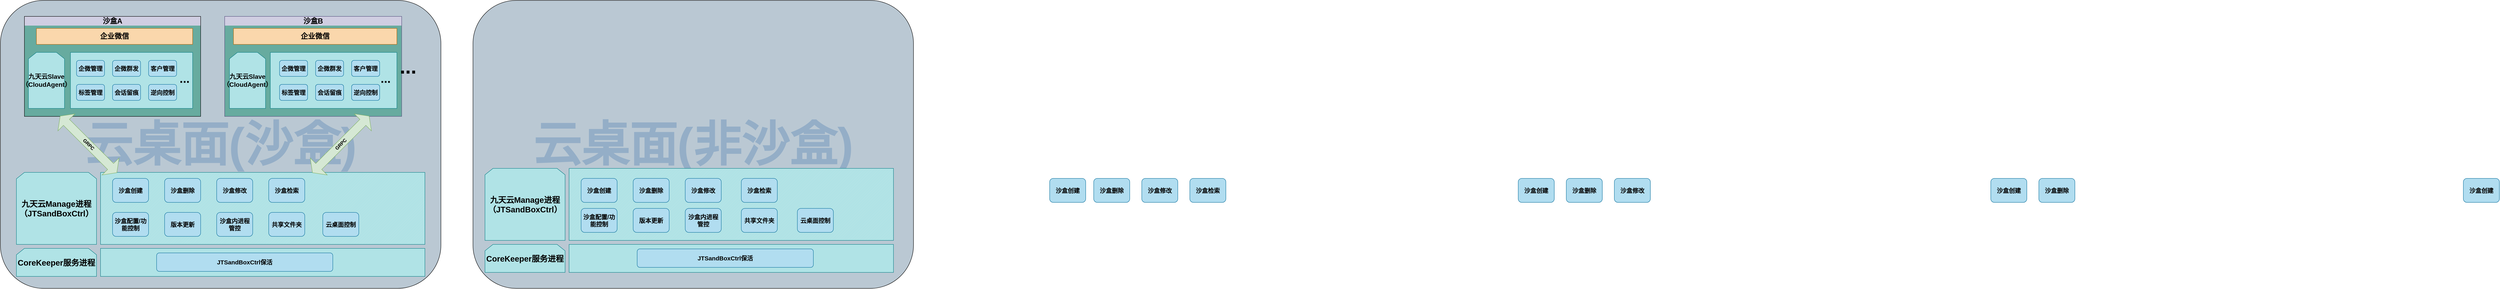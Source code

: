 <mxfile version="24.7.6">
  <diagram name="第 1 页" id="ROWNbDEXqqBWKoR7fFpO">
    <mxGraphModel dx="2206" dy="1148" grid="1" gridSize="10" guides="1" tooltips="1" connect="1" arrows="1" fold="1" page="1" pageScale="1" pageWidth="827" pageHeight="1169" math="0" shadow="0">
      <root>
        <mxCell id="0" />
        <mxCell id="1" parent="0" />
        <mxCell id="NVcDMvNec6-EQihZazwp-2" value="&lt;h1 style=&quot;font-size: 120px;&quot;&gt;&lt;font&gt;云桌面(沙盒)&lt;/font&gt;&lt;/h1&gt;" style="rounded=1;whiteSpace=wrap;html=1;fillColor=#BAC8D3;strokeColor=default;fontColor=#004C99;labelBackgroundColor=none;textShadow=0;textOpacity=20;fillStyle=solid;" parent="1" vertex="1">
          <mxGeometry x="50" y="80" width="1100" height="720" as="geometry" />
        </mxCell>
        <mxCell id="NVcDMvNec6-EQihZazwp-4" value="" style="verticalLabelPosition=bottom;verticalAlign=top;html=1;shape=mxgraph.basic.patternFillRect;fillStyle=diag;step=5;fillStrokeWidth=0.2;fillStrokeColor=#dddddd;fillColor=#b0e3e6;strokeColor=#0e8088;" parent="1" vertex="1">
          <mxGeometry x="300" y="510" width="810" height="180" as="geometry" />
        </mxCell>
        <mxCell id="NVcDMvNec6-EQihZazwp-5" value="&lt;b style=&quot;font-size: 20px;&quot;&gt;九天云Manage进程&lt;br&gt;（JTSandBoxCtrl）&lt;/b&gt;" style="shape=loopLimit;whiteSpace=wrap;html=1;fillColor=#b0e3e6;strokeColor=#0e8088;" parent="1" vertex="1">
          <mxGeometry x="90" y="510" width="200" height="180" as="geometry" />
        </mxCell>
        <mxCell id="NVcDMvNec6-EQihZazwp-7" value="&lt;b style=&quot;font-size: 15px;&quot;&gt;沙盒创建&lt;/b&gt;" style="rounded=1;whiteSpace=wrap;html=1;fillColor=#b1ddf0;strokeColor=#10739e;" parent="1" vertex="1">
          <mxGeometry x="330" y="525" width="90" height="60" as="geometry" />
        </mxCell>
        <mxCell id="NVcDMvNec6-EQihZazwp-8" value="&lt;b style=&quot;font-size: 15px;&quot;&gt;沙盒删除&lt;/b&gt;" style="rounded=1;whiteSpace=wrap;html=1;fillColor=#b1ddf0;strokeColor=#10739e;" parent="1" vertex="1">
          <mxGeometry x="460" y="525" width="90" height="60" as="geometry" />
        </mxCell>
        <mxCell id="NVcDMvNec6-EQihZazwp-9" value="&lt;b style=&quot;font-size: 15px;&quot;&gt;沙盒修改&lt;/b&gt;" style="rounded=1;whiteSpace=wrap;html=1;fillColor=#b1ddf0;strokeColor=#10739e;" parent="1" vertex="1">
          <mxGeometry x="590" y="525" width="90" height="60" as="geometry" />
        </mxCell>
        <mxCell id="NVcDMvNec6-EQihZazwp-10" value="&lt;b style=&quot;font-size: 15px;&quot;&gt;沙盒检索&lt;/b&gt;" style="rounded=1;whiteSpace=wrap;html=1;fillColor=#b1ddf0;strokeColor=#10739e;" parent="1" vertex="1">
          <mxGeometry x="720" y="525" width="90" height="60" as="geometry" />
        </mxCell>
        <mxCell id="NVcDMvNec6-EQihZazwp-13" value="&lt;span style=&quot;font-size: 15px;&quot;&gt;&lt;b&gt;版本更新&lt;/b&gt;&lt;/span&gt;" style="rounded=1;whiteSpace=wrap;html=1;fillColor=#b1ddf0;strokeColor=#10739e;" parent="1" vertex="1">
          <mxGeometry x="460" y="610" width="90" height="60" as="geometry" />
        </mxCell>
        <mxCell id="NVcDMvNec6-EQihZazwp-14" value="&lt;span style=&quot;font-size: 15px;&quot;&gt;&lt;b&gt;沙盒内进程管控&lt;/b&gt;&lt;/span&gt;" style="rounded=1;whiteSpace=wrap;html=1;fillColor=#b1ddf0;strokeColor=#10739e;" parent="1" vertex="1">
          <mxGeometry x="590" y="610" width="90" height="60" as="geometry" />
        </mxCell>
        <mxCell id="NVcDMvNec6-EQihZazwp-17" value="&lt;span style=&quot;font-size: 15px;&quot;&gt;&lt;b&gt;共享文件夹&lt;/b&gt;&lt;/span&gt;" style="rounded=1;whiteSpace=wrap;html=1;fillColor=#b1ddf0;strokeColor=#10739e;" parent="1" vertex="1">
          <mxGeometry x="720" y="610" width="90" height="60" as="geometry" />
        </mxCell>
        <mxCell id="NVcDMvNec6-EQihZazwp-19" value="&lt;span style=&quot;font-size: 15px;&quot;&gt;&lt;b&gt;沙盒配置/功能控制&lt;/b&gt;&lt;/span&gt;" style="rounded=1;whiteSpace=wrap;html=1;fillColor=#b1ddf0;strokeColor=#10739e;" parent="1" vertex="1">
          <mxGeometry x="330" y="610" width="90" height="60" as="geometry" />
        </mxCell>
        <mxCell id="NVcDMvNec6-EQihZazwp-22" value="&lt;span style=&quot;font-size: 15px;&quot;&gt;&lt;b&gt;云桌面控制&lt;/b&gt;&lt;/span&gt;" style="rounded=1;whiteSpace=wrap;html=1;fillColor=#b1ddf0;strokeColor=#10739e;" parent="1" vertex="1">
          <mxGeometry x="855" y="610" width="90" height="60" as="geometry" />
        </mxCell>
        <mxCell id="NVcDMvNec6-EQihZazwp-23" value="&lt;b&gt;&lt;font style=&quot;font-size: 20px;&quot;&gt;CoreKeeper服务进程&lt;/font&gt;&lt;/b&gt;" style="shape=loopLimit;whiteSpace=wrap;html=1;fillColor=#b0e3e6;strokeColor=#0e8088;" parent="1" vertex="1">
          <mxGeometry x="90" y="700" width="200" height="70" as="geometry" />
        </mxCell>
        <mxCell id="NVcDMvNec6-EQihZazwp-24" value="" style="rounded=0;whiteSpace=wrap;html=1;fillColor=#b0e3e6;strokeColor=#0e8088;" parent="1" vertex="1">
          <mxGeometry x="300" y="700" width="810" height="70" as="geometry" />
        </mxCell>
        <mxCell id="NVcDMvNec6-EQihZazwp-25" value="&lt;b style=&quot;&quot;&gt;&lt;font style=&quot;font-size: 15px;&quot;&gt;JTSandBoxCtrl保活&lt;/font&gt;&lt;/b&gt;" style="rounded=1;whiteSpace=wrap;html=1;fillColor=#b1ddf0;strokeColor=#10739e;" parent="1" vertex="1">
          <mxGeometry x="440" y="711.25" width="440" height="46.25" as="geometry" />
        </mxCell>
        <mxCell id="NVcDMvNec6-EQihZazwp-29" value="&lt;h2&gt;沙盒A&lt;/h2&gt;" style="swimlane;whiteSpace=wrap;html=1;fillColor=#d0cee2;strokeColor=default;swimlaneLine=0;glass=0;rounded=0;swimlaneFillColor=#67AB9F;" parent="1" vertex="1">
          <mxGeometry x="110" y="120" width="440" height="250" as="geometry" />
        </mxCell>
        <mxCell id="NVcDMvNec6-EQihZazwp-43" value="&lt;span style=&quot;font-size: 16px;&quot;&gt;&lt;b&gt;九天云Slave&lt;br&gt;&lt;/b&gt;&lt;/span&gt;&lt;div&gt;&lt;span style=&quot;font-size: 16px;&quot;&gt;&lt;b&gt;（&lt;/b&gt;&lt;/span&gt;&lt;b&gt;&lt;font style=&quot;font-size: 16px;&quot;&gt;CloudAgent&lt;/font&gt;&lt;/b&gt;&lt;span style=&quot;font-size: 16px;&quot;&gt;&lt;b&gt;）&lt;/b&gt;&lt;/span&gt;&lt;/div&gt;" style="shape=loopLimit;whiteSpace=wrap;html=1;fillColor=#b0e3e6;strokeColor=#0e8088;" parent="NVcDMvNec6-EQihZazwp-29" vertex="1">
          <mxGeometry x="10" y="90" width="90" height="140" as="geometry" />
        </mxCell>
        <mxCell id="NVcDMvNec6-EQihZazwp-45" value="" style="rounded=0;whiteSpace=wrap;html=1;fillColor=#b0e3e6;strokeColor=#0e8088;" parent="NVcDMvNec6-EQihZazwp-29" vertex="1">
          <mxGeometry x="115" y="90" width="305" height="140" as="geometry" />
        </mxCell>
        <mxCell id="NVcDMvNec6-EQihZazwp-47" value="&lt;b style=&quot;font-size: 15px;&quot;&gt;企微管理&lt;/b&gt;" style="rounded=1;whiteSpace=wrap;html=1;fillColor=#b1ddf0;strokeColor=#10739e;" parent="NVcDMvNec6-EQihZazwp-29" vertex="1">
          <mxGeometry x="130" y="110" width="70" height="40" as="geometry" />
        </mxCell>
        <mxCell id="NVcDMvNec6-EQihZazwp-48" value="&lt;span style=&quot;font-size: 15px;&quot;&gt;&lt;b&gt;企微群发&lt;/b&gt;&lt;/span&gt;" style="rounded=1;whiteSpace=wrap;html=1;fillColor=#b1ddf0;strokeColor=#10739e;" parent="NVcDMvNec6-EQihZazwp-29" vertex="1">
          <mxGeometry x="220" y="110" width="70" height="40" as="geometry" />
        </mxCell>
        <mxCell id="NVcDMvNec6-EQihZazwp-49" value="&lt;span style=&quot;font-size: 15px;&quot;&gt;&lt;b&gt;客户管理&lt;/b&gt;&lt;/span&gt;" style="rounded=1;whiteSpace=wrap;html=1;fillColor=#b1ddf0;strokeColor=#10739e;" parent="NVcDMvNec6-EQihZazwp-29" vertex="1">
          <mxGeometry x="310" y="110" width="70" height="40" as="geometry" />
        </mxCell>
        <mxCell id="NVcDMvNec6-EQihZazwp-56" value="&lt;span style=&quot;font-size: 15px;&quot;&gt;&lt;b&gt;标签管理&lt;/b&gt;&lt;/span&gt;" style="rounded=1;whiteSpace=wrap;html=1;fillColor=#b1ddf0;strokeColor=#10739e;" parent="NVcDMvNec6-EQihZazwp-29" vertex="1">
          <mxGeometry x="130" y="170" width="70" height="40" as="geometry" />
        </mxCell>
        <mxCell id="NVcDMvNec6-EQihZazwp-57" value="&lt;span style=&quot;font-size: 15px;&quot;&gt;&lt;b&gt;会话留痕&lt;/b&gt;&lt;/span&gt;" style="rounded=1;whiteSpace=wrap;html=1;fillColor=#b1ddf0;strokeColor=#10739e;" parent="NVcDMvNec6-EQihZazwp-29" vertex="1">
          <mxGeometry x="220" y="170" width="70" height="40" as="geometry" />
        </mxCell>
        <mxCell id="NVcDMvNec6-EQihZazwp-58" value="&lt;span style=&quot;font-size: 15px;&quot;&gt;&lt;b&gt;逆向控制&lt;/b&gt;&lt;/span&gt;" style="rounded=1;whiteSpace=wrap;html=1;fillColor=#b1ddf0;strokeColor=#10739e;" parent="NVcDMvNec6-EQihZazwp-29" vertex="1">
          <mxGeometry x="310" y="170" width="70" height="40" as="geometry" />
        </mxCell>
        <mxCell id="NVcDMvNec6-EQihZazwp-84" value="&lt;h1&gt;&lt;font style=&quot;font-size: 30px;&quot;&gt;...&lt;/font&gt;&lt;/h1&gt;" style="text;html=1;align=center;verticalAlign=middle;whiteSpace=wrap;rounded=0;" parent="NVcDMvNec6-EQihZazwp-29" vertex="1">
          <mxGeometry x="370" y="140" width="60" height="30" as="geometry" />
        </mxCell>
        <mxCell id="NVcDMvNec6-EQihZazwp-30" value="&lt;h2&gt;沙盒B&lt;/h2&gt;" style="swimlane;whiteSpace=wrap;html=1;fillColor=#d0cee2;strokeColor=#56517e;swimlaneLine=0;swimlaneFillColor=#67AB9F;" parent="1" vertex="1">
          <mxGeometry x="610" y="120" width="442" height="250" as="geometry" />
        </mxCell>
        <mxCell id="NVcDMvNec6-EQihZazwp-42" value="&lt;h2&gt;企业微信&lt;/h2&gt;" style="rounded=0;whiteSpace=wrap;html=1;fillColor=#fad7ac;strokeColor=#b46504;" parent="NVcDMvNec6-EQihZazwp-30" vertex="1">
          <mxGeometry x="22" y="30" width="408" height="40" as="geometry" />
        </mxCell>
        <mxCell id="NVcDMvNec6-EQihZazwp-44" value="&lt;span style=&quot;font-size: 16px;&quot;&gt;&lt;b&gt;九天云Slave&lt;br&gt;&lt;/b&gt;&lt;/span&gt;&lt;div&gt;&lt;span style=&quot;font-size: 16px;&quot;&gt;&lt;b&gt;（&lt;/b&gt;&lt;/span&gt;&lt;b&gt;&lt;font style=&quot;font-size: 16px;&quot;&gt;CloudAgent&lt;/font&gt;&lt;/b&gt;&lt;span style=&quot;font-size: 16px;&quot;&gt;&lt;b&gt;）&lt;/b&gt;&lt;/span&gt;&lt;/div&gt;" style="shape=loopLimit;whiteSpace=wrap;html=1;fillColor=#b0e3e6;strokeColor=#0e8088;" parent="NVcDMvNec6-EQihZazwp-30" vertex="1">
          <mxGeometry x="12" y="90" width="90" height="140" as="geometry" />
        </mxCell>
        <mxCell id="NVcDMvNec6-EQihZazwp-46" value="" style="rounded=0;whiteSpace=wrap;html=1;fillColor=#b0e3e6;strokeColor=#0e8088;" parent="NVcDMvNec6-EQihZazwp-30" vertex="1">
          <mxGeometry x="114" y="90" width="316" height="140" as="geometry" />
        </mxCell>
        <mxCell id="NVcDMvNec6-EQihZazwp-66" value="&lt;b style=&quot;font-size: 15px;&quot;&gt;企微管理&lt;/b&gt;" style="rounded=1;whiteSpace=wrap;html=1;fillColor=#b1ddf0;strokeColor=#10739e;" parent="NVcDMvNec6-EQihZazwp-30" vertex="1">
          <mxGeometry x="137" y="110" width="70" height="40" as="geometry" />
        </mxCell>
        <mxCell id="NVcDMvNec6-EQihZazwp-67" value="&lt;span style=&quot;font-size: 15px;&quot;&gt;&lt;b&gt;企微群发&lt;/b&gt;&lt;/span&gt;" style="rounded=1;whiteSpace=wrap;html=1;fillColor=#b1ddf0;strokeColor=#10739e;" parent="NVcDMvNec6-EQihZazwp-30" vertex="1">
          <mxGeometry x="227" y="110" width="70" height="40" as="geometry" />
        </mxCell>
        <mxCell id="NVcDMvNec6-EQihZazwp-68" value="&lt;span style=&quot;font-size: 15px;&quot;&gt;&lt;b&gt;客户管理&lt;/b&gt;&lt;/span&gt;" style="rounded=1;whiteSpace=wrap;html=1;fillColor=#b1ddf0;strokeColor=#10739e;" parent="NVcDMvNec6-EQihZazwp-30" vertex="1">
          <mxGeometry x="317" y="110" width="70" height="40" as="geometry" />
        </mxCell>
        <mxCell id="NVcDMvNec6-EQihZazwp-69" value="&lt;span style=&quot;font-size: 15px;&quot;&gt;&lt;b&gt;会话留痕&lt;/b&gt;&lt;/span&gt;" style="rounded=1;whiteSpace=wrap;html=1;fillColor=#b1ddf0;strokeColor=#10739e;" parent="NVcDMvNec6-EQihZazwp-30" vertex="1">
          <mxGeometry x="227" y="170" width="70" height="40" as="geometry" />
        </mxCell>
        <mxCell id="NVcDMvNec6-EQihZazwp-70" value="&lt;span style=&quot;font-size: 15px;&quot;&gt;&lt;b&gt;标签管理&lt;/b&gt;&lt;/span&gt;" style="rounded=1;whiteSpace=wrap;html=1;fillColor=#b1ddf0;strokeColor=#10739e;" parent="NVcDMvNec6-EQihZazwp-30" vertex="1">
          <mxGeometry x="137" y="170" width="70" height="40" as="geometry" />
        </mxCell>
        <mxCell id="NVcDMvNec6-EQihZazwp-71" value="&lt;span style=&quot;font-size: 15px;&quot;&gt;&lt;b&gt;逆向控制&lt;/b&gt;&lt;/span&gt;" style="rounded=1;whiteSpace=wrap;html=1;fillColor=#b1ddf0;strokeColor=#10739e;" parent="NVcDMvNec6-EQihZazwp-30" vertex="1">
          <mxGeometry x="317" y="170" width="70" height="40" as="geometry" />
        </mxCell>
        <mxCell id="NVcDMvNec6-EQihZazwp-73" value="&lt;b style=&quot;font-size: 15px;&quot;&gt;企微管理&lt;/b&gt;" style="rounded=1;whiteSpace=wrap;html=1;fillColor=#b1ddf0;strokeColor=#10739e;" parent="NVcDMvNec6-EQihZazwp-30" vertex="1">
          <mxGeometry x="137" y="110" width="70" height="40" as="geometry" />
        </mxCell>
        <mxCell id="NVcDMvNec6-EQihZazwp-78" value="&lt;span style=&quot;font-size: 15px;&quot;&gt;&lt;b&gt;客户管理&lt;/b&gt;&lt;/span&gt;" style="rounded=1;whiteSpace=wrap;html=1;fillColor=#b1ddf0;strokeColor=#10739e;" parent="NVcDMvNec6-EQihZazwp-30" vertex="1">
          <mxGeometry x="317" y="110" width="70" height="40" as="geometry" />
        </mxCell>
        <mxCell id="NVcDMvNec6-EQihZazwp-79" value="&lt;span style=&quot;font-size: 15px;&quot;&gt;&lt;b&gt;标签管理&lt;/b&gt;&lt;/span&gt;" style="rounded=1;whiteSpace=wrap;html=1;fillColor=#b1ddf0;strokeColor=#10739e;" parent="NVcDMvNec6-EQihZazwp-30" vertex="1">
          <mxGeometry x="137" y="170" width="70" height="40" as="geometry" />
        </mxCell>
        <mxCell id="NVcDMvNec6-EQihZazwp-81" value="&lt;span style=&quot;font-size: 15px;&quot;&gt;&lt;b&gt;会话留痕&lt;/b&gt;&lt;/span&gt;" style="rounded=1;whiteSpace=wrap;html=1;fillColor=#b1ddf0;strokeColor=#10739e;" parent="NVcDMvNec6-EQihZazwp-30" vertex="1">
          <mxGeometry x="227" y="170" width="70" height="40" as="geometry" />
        </mxCell>
        <mxCell id="NVcDMvNec6-EQihZazwp-82" value="&lt;span style=&quot;font-size: 15px;&quot;&gt;&lt;b&gt;逆向控制&lt;/b&gt;&lt;/span&gt;" style="rounded=1;whiteSpace=wrap;html=1;fillColor=#b1ddf0;strokeColor=#10739e;" parent="NVcDMvNec6-EQihZazwp-30" vertex="1">
          <mxGeometry x="317" y="170" width="70" height="40" as="geometry" />
        </mxCell>
        <mxCell id="NVcDMvNec6-EQihZazwp-85" value="&lt;h1&gt;&lt;font style=&quot;font-size: 30px;&quot;&gt;...&lt;/font&gt;&lt;/h1&gt;" style="text;html=1;align=center;verticalAlign=middle;whiteSpace=wrap;rounded=0;" parent="NVcDMvNec6-EQihZazwp-30" vertex="1">
          <mxGeometry x="372" y="140" width="60" height="30" as="geometry" />
        </mxCell>
        <mxCell id="NVcDMvNec6-EQihZazwp-40" value="&lt;h1&gt;&lt;font style=&quot;font-size: 50px;&quot;&gt;...&lt;/font&gt;&lt;/h1&gt;" style="text;html=1;align=center;verticalAlign=middle;whiteSpace=wrap;rounded=0;" parent="1" vertex="1">
          <mxGeometry x="1038" y="230" width="60" height="30" as="geometry" />
        </mxCell>
        <mxCell id="NVcDMvNec6-EQihZazwp-41" value="&lt;h2&gt;企业微信&lt;/h2&gt;" style="rounded=0;whiteSpace=wrap;html=1;fillColor=#fad7ac;strokeColor=#b46504;" parent="1" vertex="1">
          <mxGeometry x="140" y="150" width="390" height="40" as="geometry" />
        </mxCell>
        <mxCell id="yk-Mu6eI_f03VDB1Ltpz-216" value="&lt;h1 style=&quot;font-size: 120px;&quot;&gt;&lt;font&gt;云桌面(非沙盒)&lt;/font&gt;&lt;/h1&gt;" style="rounded=1;whiteSpace=wrap;html=1;fillColor=#BAC8D3;strokeColor=default;fontColor=#004C99;labelBackgroundColor=none;textShadow=0;textOpacity=20;fillStyle=solid;" vertex="1" parent="1">
          <mxGeometry x="1230" y="80" width="1100" height="720" as="geometry" />
        </mxCell>
        <mxCell id="yk-Mu6eI_f03VDB1Ltpz-226" value="&lt;b&gt;GRPC&lt;/b&gt;" style="html=1;shadow=0;dashed=0;align=center;verticalAlign=middle;shape=mxgraph.arrows2.twoWayArrow;dy=0.65;dx=22;rotation=45;fillColor=#d5e8d4;strokeColor=#82b366;" vertex="1" parent="1">
          <mxGeometry x="170" y="410" width="200" height="60" as="geometry" />
        </mxCell>
        <mxCell id="yk-Mu6eI_f03VDB1Ltpz-228" value="&lt;b&gt;GRPC&lt;/b&gt;" style="html=1;shadow=0;dashed=0;align=center;verticalAlign=middle;shape=mxgraph.arrows2.twoWayArrow;dy=0.65;dx=22;rotation=-45;fillColor=#d5e8d4;strokeColor=#82b366;" vertex="1" parent="1">
          <mxGeometry x="800" y="410" width="200" height="60" as="geometry" />
        </mxCell>
        <mxCell id="yk-Mu6eI_f03VDB1Ltpz-232" value="" style="rounded=0;whiteSpace=wrap;html=1;fillColor=#b0e3e6;strokeColor=#0e8088;" vertex="1" parent="1">
          <mxGeometry x="1470" y="690" width="810" height="70" as="geometry" />
        </mxCell>
        <mxCell id="yk-Mu6eI_f03VDB1Ltpz-233" value="&lt;b&gt;&lt;font style=&quot;font-size: 20px;&quot;&gt;CoreKeeper服务进程&lt;/font&gt;&lt;/b&gt;" style="shape=loopLimit;whiteSpace=wrap;html=1;fillColor=#b0e3e6;strokeColor=#0e8088;" vertex="1" parent="1">
          <mxGeometry x="1260" y="690" width="200" height="70" as="geometry" />
        </mxCell>
        <mxCell id="yk-Mu6eI_f03VDB1Ltpz-235" value="&lt;b style=&quot;&quot;&gt;&lt;font style=&quot;font-size: 15px;&quot;&gt;JTSandBoxCtrl保活&lt;/font&gt;&lt;/b&gt;" style="rounded=1;whiteSpace=wrap;html=1;fillColor=#b1ddf0;strokeColor=#10739e;" vertex="1" parent="1">
          <mxGeometry x="1640" y="701.25" width="440" height="46.25" as="geometry" />
        </mxCell>
        <mxCell id="yk-Mu6eI_f03VDB1Ltpz-236" value="&lt;b style=&quot;font-size: 20px;&quot;&gt;九天云Manage进程&lt;br&gt;（JTSandBoxCtrl）&lt;/b&gt;" style="shape=loopLimit;whiteSpace=wrap;html=1;fillColor=#b0e3e6;strokeColor=#0e8088;" vertex="1" parent="1">
          <mxGeometry x="1260" y="500" width="200" height="180" as="geometry" />
        </mxCell>
        <mxCell id="yk-Mu6eI_f03VDB1Ltpz-237" value="" style="verticalLabelPosition=bottom;verticalAlign=top;html=1;shape=mxgraph.basic.patternFillRect;fillStyle=diag;step=5;fillStrokeWidth=0.2;fillStrokeColor=#dddddd;fillColor=#b0e3e6;strokeColor=#0e8088;" vertex="1" parent="1">
          <mxGeometry x="1470" y="500" width="810" height="180" as="geometry" />
        </mxCell>
        <mxCell id="yk-Mu6eI_f03VDB1Ltpz-238" value="&lt;b style=&quot;font-size: 15px;&quot;&gt;沙盒创建&lt;/b&gt;" style="rounded=1;whiteSpace=wrap;html=1;fillColor=#b1ddf0;strokeColor=#10739e;" vertex="1" parent="1">
          <mxGeometry x="1500" y="525" width="90" height="60" as="geometry" />
        </mxCell>
        <mxCell id="yk-Mu6eI_f03VDB1Ltpz-239" value="&lt;b style=&quot;font-size: 15px;&quot;&gt;沙盒创建&lt;/b&gt;" style="rounded=1;whiteSpace=wrap;html=1;fillColor=#b1ddf0;strokeColor=#10739e;" vertex="1" parent="1">
          <mxGeometry x="2670" y="525" width="90" height="60" as="geometry" />
        </mxCell>
        <mxCell id="yk-Mu6eI_f03VDB1Ltpz-240" value="&lt;b style=&quot;font-size: 15px;&quot;&gt;沙盒删除&lt;/b&gt;" style="rounded=1;whiteSpace=wrap;html=1;fillColor=#b1ddf0;strokeColor=#10739e;" vertex="1" parent="1">
          <mxGeometry x="1630" y="525" width="90" height="60" as="geometry" />
        </mxCell>
        <mxCell id="yk-Mu6eI_f03VDB1Ltpz-241" value="&lt;b style=&quot;font-size: 15px;&quot;&gt;沙盒创建&lt;/b&gt;" style="rounded=1;whiteSpace=wrap;html=1;fillColor=#b1ddf0;strokeColor=#10739e;" vertex="1" parent="1">
          <mxGeometry x="3840" y="525" width="90" height="60" as="geometry" />
        </mxCell>
        <mxCell id="yk-Mu6eI_f03VDB1Ltpz-242" value="&lt;b style=&quot;font-size: 15px;&quot;&gt;沙盒删除&lt;/b&gt;" style="rounded=1;whiteSpace=wrap;html=1;fillColor=#b1ddf0;strokeColor=#10739e;" vertex="1" parent="1">
          <mxGeometry x="2780" y="525" width="90" height="60" as="geometry" />
        </mxCell>
        <mxCell id="yk-Mu6eI_f03VDB1Ltpz-243" value="&lt;b style=&quot;font-size: 15px;&quot;&gt;沙盒修改&lt;/b&gt;" style="rounded=1;whiteSpace=wrap;html=1;fillColor=#b1ddf0;strokeColor=#10739e;" vertex="1" parent="1">
          <mxGeometry x="1760" y="525" width="90" height="60" as="geometry" />
        </mxCell>
        <mxCell id="yk-Mu6eI_f03VDB1Ltpz-244" value="&lt;b style=&quot;font-size: 15px;&quot;&gt;沙盒创建&lt;/b&gt;" style="rounded=1;whiteSpace=wrap;html=1;fillColor=#b1ddf0;strokeColor=#10739e;" vertex="1" parent="1">
          <mxGeometry x="5020" y="525" width="90" height="60" as="geometry" />
        </mxCell>
        <mxCell id="yk-Mu6eI_f03VDB1Ltpz-245" value="&lt;b style=&quot;font-size: 15px;&quot;&gt;沙盒删除&lt;/b&gt;" style="rounded=1;whiteSpace=wrap;html=1;fillColor=#b1ddf0;strokeColor=#10739e;" vertex="1" parent="1">
          <mxGeometry x="3960" y="525" width="90" height="60" as="geometry" />
        </mxCell>
        <mxCell id="yk-Mu6eI_f03VDB1Ltpz-246" value="&lt;b style=&quot;font-size: 15px;&quot;&gt;沙盒修改&lt;/b&gt;" style="rounded=1;whiteSpace=wrap;html=1;fillColor=#b1ddf0;strokeColor=#10739e;" vertex="1" parent="1">
          <mxGeometry x="2900" y="525" width="90" height="60" as="geometry" />
        </mxCell>
        <mxCell id="yk-Mu6eI_f03VDB1Ltpz-247" value="&lt;b style=&quot;font-size: 15px;&quot;&gt;沙盒检索&lt;/b&gt;" style="rounded=1;whiteSpace=wrap;html=1;fillColor=#b1ddf0;strokeColor=#10739e;" vertex="1" parent="1">
          <mxGeometry x="1900" y="525" width="90" height="60" as="geometry" />
        </mxCell>
        <mxCell id="yk-Mu6eI_f03VDB1Ltpz-248" value="&lt;b style=&quot;font-size: 15px;&quot;&gt;沙盒创建&lt;/b&gt;" style="rounded=1;whiteSpace=wrap;html=1;fillColor=#b1ddf0;strokeColor=#10739e;" vertex="1" parent="1">
          <mxGeometry x="6200" y="525" width="90" height="60" as="geometry" />
        </mxCell>
        <mxCell id="yk-Mu6eI_f03VDB1Ltpz-249" value="&lt;b style=&quot;font-size: 15px;&quot;&gt;沙盒删除&lt;/b&gt;" style="rounded=1;whiteSpace=wrap;html=1;fillColor=#b1ddf0;strokeColor=#10739e;" vertex="1" parent="1">
          <mxGeometry x="5140" y="525" width="90" height="60" as="geometry" />
        </mxCell>
        <mxCell id="yk-Mu6eI_f03VDB1Ltpz-250" value="&lt;b style=&quot;font-size: 15px;&quot;&gt;沙盒修改&lt;/b&gt;" style="rounded=1;whiteSpace=wrap;html=1;fillColor=#b1ddf0;strokeColor=#10739e;" vertex="1" parent="1">
          <mxGeometry x="4080" y="525" width="90" height="60" as="geometry" />
        </mxCell>
        <mxCell id="yk-Mu6eI_f03VDB1Ltpz-251" value="&lt;b style=&quot;font-size: 15px;&quot;&gt;沙盒检索&lt;/b&gt;" style="rounded=1;whiteSpace=wrap;html=1;fillColor=#b1ddf0;strokeColor=#10739e;" vertex="1" parent="1">
          <mxGeometry x="3020" y="525" width="90" height="60" as="geometry" />
        </mxCell>
        <mxCell id="yk-Mu6eI_f03VDB1Ltpz-253" value="&lt;span style=&quot;font-size: 15px;&quot;&gt;&lt;b&gt;沙盒配置/功能控制&lt;/b&gt;&lt;/span&gt;" style="rounded=1;whiteSpace=wrap;html=1;fillColor=#b1ddf0;strokeColor=#10739e;" vertex="1" parent="1">
          <mxGeometry x="1500" y="600" width="90" height="60" as="geometry" />
        </mxCell>
        <mxCell id="yk-Mu6eI_f03VDB1Ltpz-256" value="&lt;span style=&quot;font-size: 15px;&quot;&gt;&lt;b&gt;版本更新&lt;/b&gt;&lt;/span&gt;" style="rounded=1;whiteSpace=wrap;html=1;fillColor=#b1ddf0;strokeColor=#10739e;" vertex="1" parent="1">
          <mxGeometry x="1630" y="600" width="90" height="60" as="geometry" />
        </mxCell>
        <mxCell id="yk-Mu6eI_f03VDB1Ltpz-264" value="&lt;span style=&quot;font-size: 15px;&quot;&gt;&lt;b&gt;共享文件夹&lt;/b&gt;&lt;/span&gt;" style="rounded=1;whiteSpace=wrap;html=1;fillColor=#b1ddf0;strokeColor=#10739e;" vertex="1" parent="1">
          <mxGeometry x="1900" y="600" width="90" height="60" as="geometry" />
        </mxCell>
        <mxCell id="yk-Mu6eI_f03VDB1Ltpz-265" value="&lt;span style=&quot;font-size: 15px;&quot;&gt;&lt;b&gt;沙盒内进程管控&lt;/b&gt;&lt;/span&gt;" style="rounded=1;whiteSpace=wrap;html=1;fillColor=#b1ddf0;strokeColor=#10739e;" vertex="1" parent="1">
          <mxGeometry x="1760" y="600" width="90" height="60" as="geometry" />
        </mxCell>
        <mxCell id="yk-Mu6eI_f03VDB1Ltpz-266" value="&lt;span style=&quot;font-size: 15px;&quot;&gt;&lt;b&gt;云桌面控制&lt;/b&gt;&lt;/span&gt;" style="rounded=1;whiteSpace=wrap;html=1;fillColor=#b1ddf0;strokeColor=#10739e;" vertex="1" parent="1">
          <mxGeometry x="2040" y="600" width="90" height="60" as="geometry" />
        </mxCell>
      </root>
    </mxGraphModel>
  </diagram>
</mxfile>
